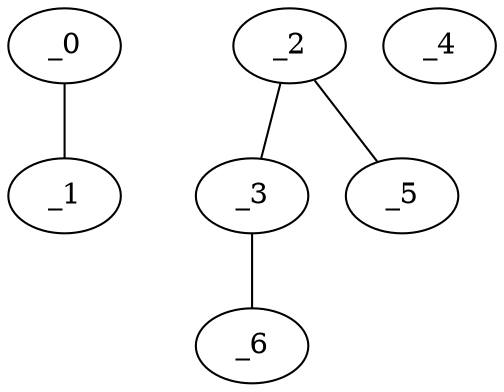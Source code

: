 graph HP1_0127 {
	_0	 [x="0.903709",
		y="2.86212"];
	_1	 [x="1.05142",
		y="0.64362"];
	_0 -- _1;
	_2	 [x="2.06",
		y="0.66"];
	_3	 [x="2.05",
		y="2.86"];
	_2 -- _3;
	_5	 [x="0.549892",
		y="0.0465135"];
	_2 -- _5;
	_6	 [x="2.12068",
		y="1.26035"];
	_3 -- _6;
	_4	 [x="2.23109",
		y="1.68845"];
}
